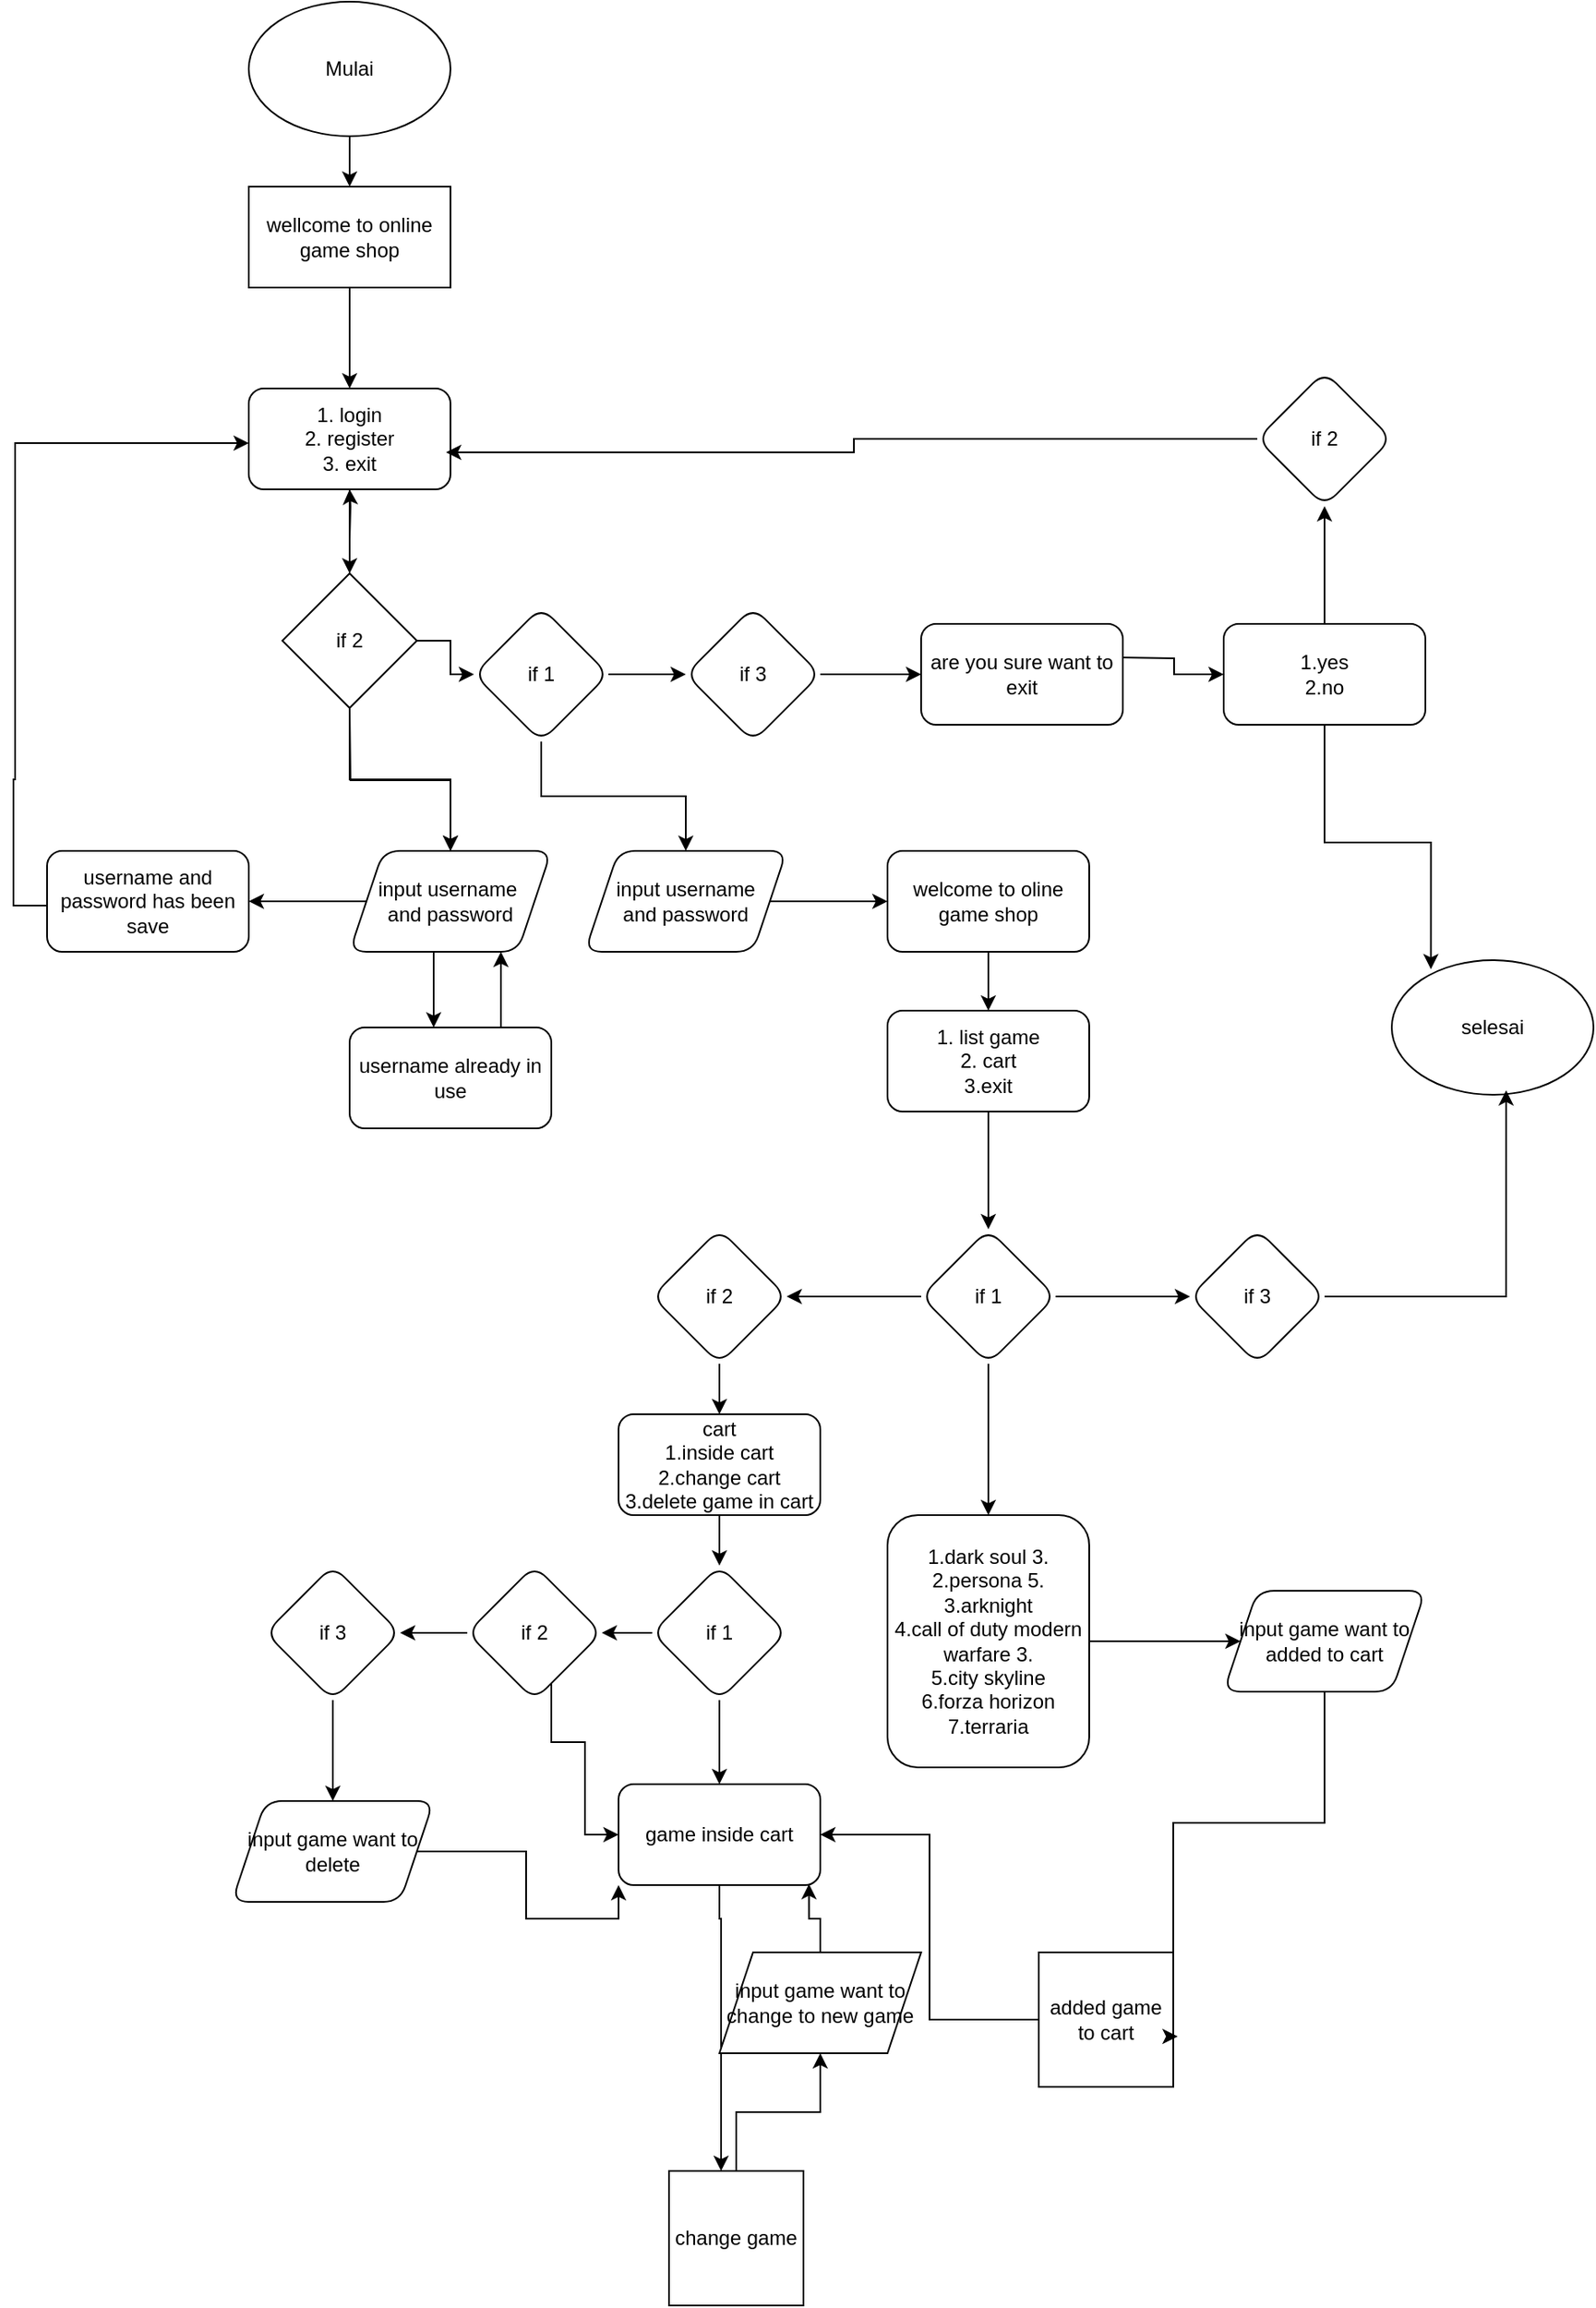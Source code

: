 <mxfile version="24.7.17">
  <diagram name="Halaman-1" id="2iRMlPVSWnqyCY8NhMPi">
    <mxGraphModel grid="1" page="1" gridSize="10" guides="1" tooltips="1" connect="1" arrows="1" fold="1" pageScale="1" pageWidth="827" pageHeight="1169" math="0" shadow="0">
      <root>
        <mxCell id="0" />
        <mxCell id="1" parent="0" />
        <mxCell id="mfXAUtifVcMJ0v9SSc3C-37" value="" style="edgeStyle=orthogonalEdgeStyle;rounded=0;orthogonalLoop=1;jettySize=auto;html=1;" edge="1" parent="1" source="mfXAUtifVcMJ0v9SSc3C-1" target="mfXAUtifVcMJ0v9SSc3C-36">
          <mxGeometry relative="1" as="geometry" />
        </mxCell>
        <mxCell id="mfXAUtifVcMJ0v9SSc3C-1" value="Mulai" style="ellipse;whiteSpace=wrap;html=1;" vertex="1" parent="1">
          <mxGeometry x="200" y="20" width="120" height="80" as="geometry" />
        </mxCell>
        <mxCell id="mfXAUtifVcMJ0v9SSc3C-54" style="edgeStyle=orthogonalEdgeStyle;rounded=0;orthogonalLoop=1;jettySize=auto;html=1;" edge="1" parent="1" source="mfXAUtifVcMJ0v9SSc3C-2" target="mfXAUtifVcMJ0v9SSc3C-55">
          <mxGeometry relative="1" as="geometry">
            <mxPoint x="260" y="360" as="targetPoint" />
          </mxGeometry>
        </mxCell>
        <mxCell id="mfXAUtifVcMJ0v9SSc3C-2" value="1. login&lt;div&gt;2. register&lt;/div&gt;&lt;div&gt;3. exit&lt;/div&gt;" style="rounded=1;whiteSpace=wrap;html=1;" vertex="1" parent="1">
          <mxGeometry x="200" y="250" width="120" height="60" as="geometry" />
        </mxCell>
        <mxCell id="mfXAUtifVcMJ0v9SSc3C-19" value="" style="edgeStyle=orthogonalEdgeStyle;rounded=0;orthogonalLoop=1;jettySize=auto;html=1;" edge="1" parent="1" target="mfXAUtifVcMJ0v9SSc3C-18">
          <mxGeometry relative="1" as="geometry">
            <mxPoint x="260" y="440" as="sourcePoint" />
          </mxGeometry>
        </mxCell>
        <mxCell id="mfXAUtifVcMJ0v9SSc3C-14" value="" style="edgeStyle=orthogonalEdgeStyle;rounded=0;orthogonalLoop=1;jettySize=auto;html=1;" edge="1" parent="1" source="mfXAUtifVcMJ0v9SSc3C-8" target="mfXAUtifVcMJ0v9SSc3C-13">
          <mxGeometry relative="1" as="geometry" />
        </mxCell>
        <mxCell id="mfXAUtifVcMJ0v9SSc3C-60" value="" style="edgeStyle=orthogonalEdgeStyle;rounded=0;orthogonalLoop=1;jettySize=auto;html=1;" edge="1" parent="1" source="mfXAUtifVcMJ0v9SSc3C-8" target="mfXAUtifVcMJ0v9SSc3C-59">
          <mxGeometry relative="1" as="geometry" />
        </mxCell>
        <mxCell id="mfXAUtifVcMJ0v9SSc3C-8" value="if 1" style="rhombus;whiteSpace=wrap;html=1;rounded=1;" vertex="1" parent="1">
          <mxGeometry x="334" y="380" width="80" height="80" as="geometry" />
        </mxCell>
        <mxCell id="mfXAUtifVcMJ0v9SSc3C-40" value="" style="edgeStyle=orthogonalEdgeStyle;rounded=0;orthogonalLoop=1;jettySize=auto;html=1;" edge="1" parent="1" source="mfXAUtifVcMJ0v9SSc3C-13" target="mfXAUtifVcMJ0v9SSc3C-39">
          <mxGeometry relative="1" as="geometry" />
        </mxCell>
        <mxCell id="mfXAUtifVcMJ0v9SSc3C-13" value="input username&lt;div&gt;and password&lt;/div&gt;" style="shape=parallelogram;perimeter=parallelogramPerimeter;whiteSpace=wrap;html=1;fixedSize=1;rounded=1;" vertex="1" parent="1">
          <mxGeometry x="400" y="525" width="120" height="60" as="geometry" />
        </mxCell>
        <mxCell id="mfXAUtifVcMJ0v9SSc3C-21" value="" style="edgeStyle=orthogonalEdgeStyle;rounded=0;orthogonalLoop=1;jettySize=auto;html=1;" edge="1" parent="1" source="mfXAUtifVcMJ0v9SSc3C-18" target="mfXAUtifVcMJ0v9SSc3C-20">
          <mxGeometry relative="1" as="geometry" />
        </mxCell>
        <mxCell id="mfXAUtifVcMJ0v9SSc3C-46" value="" style="edgeStyle=orthogonalEdgeStyle;rounded=0;orthogonalLoop=1;jettySize=auto;html=1;" edge="1" parent="1" source="mfXAUtifVcMJ0v9SSc3C-18" target="mfXAUtifVcMJ0v9SSc3C-45">
          <mxGeometry relative="1" as="geometry">
            <Array as="points">
              <mxPoint x="310" y="600" />
              <mxPoint x="310" y="600" />
            </Array>
          </mxGeometry>
        </mxCell>
        <mxCell id="mfXAUtifVcMJ0v9SSc3C-18" value="input username&amp;nbsp;&lt;div&gt;and password&lt;/div&gt;" style="shape=parallelogram;perimeter=parallelogramPerimeter;whiteSpace=wrap;html=1;fixedSize=1;rounded=1;" vertex="1" parent="1">
          <mxGeometry x="260" y="525" width="120" height="60" as="geometry" />
        </mxCell>
        <mxCell id="mfXAUtifVcMJ0v9SSc3C-23" value="" style="edgeStyle=orthogonalEdgeStyle;rounded=0;orthogonalLoop=1;jettySize=auto;html=1;exitX=0;exitY=0.5;exitDx=0;exitDy=0;" edge="1" parent="1">
          <mxGeometry relative="1" as="geometry">
            <mxPoint x="80" y="557.5" as="sourcePoint" />
            <mxPoint x="200" y="282.5" as="targetPoint" />
            <Array as="points">
              <mxPoint x="60" y="557.5" />
              <mxPoint x="60" y="482.5" />
              <mxPoint x="61" y="482.5" />
              <mxPoint x="61" y="282.5" />
            </Array>
          </mxGeometry>
        </mxCell>
        <mxCell id="mfXAUtifVcMJ0v9SSc3C-20" value="username and password has been save" style="whiteSpace=wrap;html=1;rounded=1;" vertex="1" parent="1">
          <mxGeometry x="80" y="525" width="120" height="60" as="geometry" />
        </mxCell>
        <mxCell id="mfXAUtifVcMJ0v9SSc3C-38" style="edgeStyle=orthogonalEdgeStyle;rounded=0;orthogonalLoop=1;jettySize=auto;html=1;" edge="1" parent="1" source="mfXAUtifVcMJ0v9SSc3C-36" target="mfXAUtifVcMJ0v9SSc3C-2">
          <mxGeometry relative="1" as="geometry" />
        </mxCell>
        <mxCell id="mfXAUtifVcMJ0v9SSc3C-36" value="wellcome to online game shop" style="whiteSpace=wrap;html=1;" vertex="1" parent="1">
          <mxGeometry x="200" y="130" width="120" height="60" as="geometry" />
        </mxCell>
        <mxCell id="mfXAUtifVcMJ0v9SSc3C-44" value="" style="edgeStyle=orthogonalEdgeStyle;rounded=0;orthogonalLoop=1;jettySize=auto;html=1;" edge="1" parent="1" source="mfXAUtifVcMJ0v9SSc3C-39" target="mfXAUtifVcMJ0v9SSc3C-43">
          <mxGeometry relative="1" as="geometry" />
        </mxCell>
        <mxCell id="mfXAUtifVcMJ0v9SSc3C-39" value="welcome to oline game shop" style="whiteSpace=wrap;html=1;rounded=1;" vertex="1" parent="1">
          <mxGeometry x="580" y="525" width="120" height="60" as="geometry" />
        </mxCell>
        <mxCell id="mfXAUtifVcMJ0v9SSc3C-51" value="" style="edgeStyle=orthogonalEdgeStyle;rounded=0;orthogonalLoop=1;jettySize=auto;html=1;" edge="1" parent="1" source="mfXAUtifVcMJ0v9SSc3C-43" target="mfXAUtifVcMJ0v9SSc3C-50">
          <mxGeometry relative="1" as="geometry" />
        </mxCell>
        <mxCell id="mfXAUtifVcMJ0v9SSc3C-43" value="1. list game&lt;div&gt;2. cart&lt;/div&gt;&lt;div&gt;3.exit&lt;/div&gt;" style="whiteSpace=wrap;html=1;rounded=1;" vertex="1" parent="1">
          <mxGeometry x="580" y="620" width="120" height="60" as="geometry" />
        </mxCell>
        <mxCell id="mfXAUtifVcMJ0v9SSc3C-48" style="edgeStyle=orthogonalEdgeStyle;rounded=0;orthogonalLoop=1;jettySize=auto;html=1;exitX=0.75;exitY=0;exitDx=0;exitDy=0;entryX=0.75;entryY=1;entryDx=0;entryDy=0;" edge="1" parent="1" source="mfXAUtifVcMJ0v9SSc3C-45" target="mfXAUtifVcMJ0v9SSc3C-18">
          <mxGeometry relative="1" as="geometry">
            <Array as="points">
              <mxPoint x="350" y="620" />
              <mxPoint x="350" y="620" />
            </Array>
          </mxGeometry>
        </mxCell>
        <mxCell id="mfXAUtifVcMJ0v9SSc3C-45" value="username already in use" style="whiteSpace=wrap;html=1;rounded=1;" vertex="1" parent="1">
          <mxGeometry x="260" y="630" width="120" height="60" as="geometry" />
        </mxCell>
        <mxCell id="mfXAUtifVcMJ0v9SSc3C-49" style="edgeStyle=orthogonalEdgeStyle;rounded=0;orthogonalLoop=1;jettySize=auto;html=1;exitX=0.5;exitY=1;exitDx=0;exitDy=0;" edge="1" parent="1" source="mfXAUtifVcMJ0v9SSc3C-43" target="mfXAUtifVcMJ0v9SSc3C-43">
          <mxGeometry relative="1" as="geometry" />
        </mxCell>
        <mxCell id="mfXAUtifVcMJ0v9SSc3C-62" value="" style="edgeStyle=orthogonalEdgeStyle;rounded=0;orthogonalLoop=1;jettySize=auto;html=1;" edge="1" parent="1" source="mfXAUtifVcMJ0v9SSc3C-50" target="mfXAUtifVcMJ0v9SSc3C-61">
          <mxGeometry relative="1" as="geometry" />
        </mxCell>
        <mxCell id="mfXAUtifVcMJ0v9SSc3C-64" value="" style="edgeStyle=orthogonalEdgeStyle;rounded=0;orthogonalLoop=1;jettySize=auto;html=1;" edge="1" parent="1" source="mfXAUtifVcMJ0v9SSc3C-50" target="mfXAUtifVcMJ0v9SSc3C-63">
          <mxGeometry relative="1" as="geometry" />
        </mxCell>
        <mxCell id="mfXAUtifVcMJ0v9SSc3C-72" value="" style="edgeStyle=orthogonalEdgeStyle;rounded=0;orthogonalLoop=1;jettySize=auto;html=1;" edge="1" parent="1" source="mfXAUtifVcMJ0v9SSc3C-50" target="mfXAUtifVcMJ0v9SSc3C-71">
          <mxGeometry relative="1" as="geometry" />
        </mxCell>
        <mxCell id="mfXAUtifVcMJ0v9SSc3C-50" value="if 1" style="rhombus;whiteSpace=wrap;html=1;rounded=1;" vertex="1" parent="1">
          <mxGeometry x="600" y="750" width="80" height="80" as="geometry" />
        </mxCell>
        <mxCell id="mfXAUtifVcMJ0v9SSc3C-56" value="" style="edgeStyle=orthogonalEdgeStyle;rounded=0;orthogonalLoop=1;jettySize=auto;html=1;" edge="1" parent="1" target="mfXAUtifVcMJ0v9SSc3C-2">
          <mxGeometry relative="1" as="geometry">
            <mxPoint x="260" y="340" as="sourcePoint" />
          </mxGeometry>
        </mxCell>
        <mxCell id="mfXAUtifVcMJ0v9SSc3C-57" value="" style="edgeStyle=orthogonalEdgeStyle;rounded=0;orthogonalLoop=1;jettySize=auto;html=1;" edge="1" parent="1" source="mfXAUtifVcMJ0v9SSc3C-55" target="mfXAUtifVcMJ0v9SSc3C-18">
          <mxGeometry relative="1" as="geometry" />
        </mxCell>
        <mxCell id="mfXAUtifVcMJ0v9SSc3C-58" value="" style="edgeStyle=orthogonalEdgeStyle;rounded=0;orthogonalLoop=1;jettySize=auto;html=1;" edge="1" parent="1" source="mfXAUtifVcMJ0v9SSc3C-55" target="mfXAUtifVcMJ0v9SSc3C-8">
          <mxGeometry relative="1" as="geometry" />
        </mxCell>
        <mxCell id="mfXAUtifVcMJ0v9SSc3C-55" value="if 2" style="rhombus;whiteSpace=wrap;html=1;" vertex="1" parent="1">
          <mxGeometry x="220" y="360" width="80" height="80" as="geometry" />
        </mxCell>
        <mxCell id="mfXAUtifVcMJ0v9SSc3C-116" value="" style="edgeStyle=orthogonalEdgeStyle;rounded=0;orthogonalLoop=1;jettySize=auto;html=1;" edge="1" parent="1" source="mfXAUtifVcMJ0v9SSc3C-59" target="mfXAUtifVcMJ0v9SSc3C-115">
          <mxGeometry relative="1" as="geometry" />
        </mxCell>
        <mxCell id="mfXAUtifVcMJ0v9SSc3C-59" value="if 3" style="rhombus;whiteSpace=wrap;html=1;rounded=1;" vertex="1" parent="1">
          <mxGeometry x="460" y="380" width="80" height="80" as="geometry" />
        </mxCell>
        <mxCell id="mfXAUtifVcMJ0v9SSc3C-75" value="" style="edgeStyle=orthogonalEdgeStyle;rounded=0;orthogonalLoop=1;jettySize=auto;html=1;" edge="1" parent="1" source="mfXAUtifVcMJ0v9SSc3C-61" target="mfXAUtifVcMJ0v9SSc3C-74">
          <mxGeometry relative="1" as="geometry" />
        </mxCell>
        <mxCell id="mfXAUtifVcMJ0v9SSc3C-61" value="if 2" style="rhombus;whiteSpace=wrap;html=1;rounded=1;" vertex="1" parent="1">
          <mxGeometry x="440" y="750" width="80" height="80" as="geometry" />
        </mxCell>
        <mxCell id="mfXAUtifVcMJ0v9SSc3C-63" value="if 3" style="rhombus;whiteSpace=wrap;html=1;rounded=1;" vertex="1" parent="1">
          <mxGeometry x="760" y="750" width="80" height="80" as="geometry" />
        </mxCell>
        <mxCell id="mfXAUtifVcMJ0v9SSc3C-113" value="" style="edgeStyle=orthogonalEdgeStyle;rounded=0;orthogonalLoop=1;jettySize=auto;html=1;" edge="1" parent="1" source="mfXAUtifVcMJ0v9SSc3C-71" target="mfXAUtifVcMJ0v9SSc3C-112">
          <mxGeometry relative="1" as="geometry" />
        </mxCell>
        <mxCell id="mfXAUtifVcMJ0v9SSc3C-71" value="1.dark soul 3.&lt;div&gt;2.persona 5.&lt;/div&gt;&lt;div&gt;3.arknight&lt;/div&gt;&lt;div&gt;4.call of duty modern warfare 3.&lt;/div&gt;&lt;div&gt;5.city skyline&lt;/div&gt;&lt;div&gt;6.forza horizon&lt;/div&gt;&lt;div&gt;7.terraria&lt;/div&gt;" style="whiteSpace=wrap;html=1;rounded=1;" vertex="1" parent="1">
          <mxGeometry x="580" y="920" width="120" height="150" as="geometry" />
        </mxCell>
        <mxCell id="mfXAUtifVcMJ0v9SSc3C-79" value="" style="edgeStyle=orthogonalEdgeStyle;rounded=0;orthogonalLoop=1;jettySize=auto;html=1;" edge="1" parent="1" source="mfXAUtifVcMJ0v9SSc3C-74" target="mfXAUtifVcMJ0v9SSc3C-78">
          <mxGeometry relative="1" as="geometry" />
        </mxCell>
        <mxCell id="mfXAUtifVcMJ0v9SSc3C-74" value="cart&lt;div&gt;1.inside cart&lt;/div&gt;&lt;div&gt;2.change cart&lt;/div&gt;&lt;div&gt;3.delete game in cart&lt;/div&gt;" style="whiteSpace=wrap;html=1;rounded=1;" vertex="1" parent="1">
          <mxGeometry x="420" y="860" width="120" height="60" as="geometry" />
        </mxCell>
        <mxCell id="mfXAUtifVcMJ0v9SSc3C-81" value="" style="edgeStyle=orthogonalEdgeStyle;rounded=0;orthogonalLoop=1;jettySize=auto;html=1;" edge="1" parent="1" source="mfXAUtifVcMJ0v9SSc3C-78" target="mfXAUtifVcMJ0v9SSc3C-80">
          <mxGeometry relative="1" as="geometry" />
        </mxCell>
        <mxCell id="mfXAUtifVcMJ0v9SSc3C-88" value="" style="edgeStyle=orthogonalEdgeStyle;rounded=0;orthogonalLoop=1;jettySize=auto;html=1;" edge="1" parent="1" source="mfXAUtifVcMJ0v9SSc3C-78" target="mfXAUtifVcMJ0v9SSc3C-87">
          <mxGeometry relative="1" as="geometry" />
        </mxCell>
        <mxCell id="mfXAUtifVcMJ0v9SSc3C-78" value="if 1" style="rhombus;whiteSpace=wrap;html=1;rounded=1;" vertex="1" parent="1">
          <mxGeometry x="440" y="950" width="80" height="80" as="geometry" />
        </mxCell>
        <mxCell id="mfXAUtifVcMJ0v9SSc3C-97" value="" style="edgeStyle=orthogonalEdgeStyle;rounded=0;orthogonalLoop=1;jettySize=auto;html=1;" edge="1" parent="1" source="mfXAUtifVcMJ0v9SSc3C-80" target="mfXAUtifVcMJ0v9SSc3C-100">
          <mxGeometry relative="1" as="geometry">
            <mxPoint x="480" y="1180" as="targetPoint" />
            <Array as="points">
              <mxPoint x="480" y="1160" />
              <mxPoint x="481" y="1160" />
            </Array>
          </mxGeometry>
        </mxCell>
        <mxCell id="mfXAUtifVcMJ0v9SSc3C-80" value="game inside cart" style="whiteSpace=wrap;html=1;rounded=1;" vertex="1" parent="1">
          <mxGeometry x="420" y="1080" width="120" height="60" as="geometry" />
        </mxCell>
        <mxCell id="mfXAUtifVcMJ0v9SSc3C-86" style="edgeStyle=orthogonalEdgeStyle;rounded=0;orthogonalLoop=1;jettySize=auto;html=1;entryX=1;entryY=0.5;entryDx=0;entryDy=0;" edge="1" parent="1" source="mfXAUtifVcMJ0v9SSc3C-84" target="mfXAUtifVcMJ0v9SSc3C-80">
          <mxGeometry relative="1" as="geometry" />
        </mxCell>
        <mxCell id="mfXAUtifVcMJ0v9SSc3C-84" value="added game to cart" style="whiteSpace=wrap;html=1;aspect=fixed;" vertex="1" parent="1">
          <mxGeometry x="670" y="1180" width="80" height="80" as="geometry" />
        </mxCell>
        <mxCell id="mfXAUtifVcMJ0v9SSc3C-90" value="" style="edgeStyle=orthogonalEdgeStyle;rounded=0;orthogonalLoop=1;jettySize=auto;html=1;" edge="1" parent="1" source="mfXAUtifVcMJ0v9SSc3C-87" target="mfXAUtifVcMJ0v9SSc3C-89">
          <mxGeometry relative="1" as="geometry" />
        </mxCell>
        <mxCell id="mfXAUtifVcMJ0v9SSc3C-95" style="edgeStyle=orthogonalEdgeStyle;rounded=0;orthogonalLoop=1;jettySize=auto;html=1;entryX=0;entryY=0.5;entryDx=0;entryDy=0;" edge="1" parent="1" source="mfXAUtifVcMJ0v9SSc3C-87" target="mfXAUtifVcMJ0v9SSc3C-80">
          <mxGeometry relative="1" as="geometry">
            <mxPoint x="370" y="1120" as="targetPoint" />
            <Array as="points">
              <mxPoint x="380" y="1055" />
              <mxPoint x="400" y="1055" />
              <mxPoint x="400" y="1110" />
            </Array>
          </mxGeometry>
        </mxCell>
        <mxCell id="mfXAUtifVcMJ0v9SSc3C-87" value="if 2" style="rhombus;whiteSpace=wrap;html=1;rounded=1;" vertex="1" parent="1">
          <mxGeometry x="330" y="950" width="80" height="80" as="geometry" />
        </mxCell>
        <mxCell id="mfXAUtifVcMJ0v9SSc3C-110" value="" style="edgeStyle=orthogonalEdgeStyle;rounded=0;orthogonalLoop=1;jettySize=auto;html=1;" edge="1" parent="1" source="mfXAUtifVcMJ0v9SSc3C-89" target="mfXAUtifVcMJ0v9SSc3C-109">
          <mxGeometry relative="1" as="geometry" />
        </mxCell>
        <mxCell id="mfXAUtifVcMJ0v9SSc3C-89" value="if 3" style="rhombus;whiteSpace=wrap;html=1;rounded=1;" vertex="1" parent="1">
          <mxGeometry x="210" y="950" width="80" height="80" as="geometry" />
        </mxCell>
        <mxCell id="mfXAUtifVcMJ0v9SSc3C-99" style="edgeStyle=orthogonalEdgeStyle;rounded=0;orthogonalLoop=1;jettySize=auto;html=1;entryX=0.5;entryY=0;entryDx=0;entryDy=0;" edge="1" parent="1">
          <mxGeometry relative="1" as="geometry">
            <mxPoint x="480" y="1190" as="sourcePoint" />
            <mxPoint x="480" y="1190" as="targetPoint" />
          </mxGeometry>
        </mxCell>
        <mxCell id="mfXAUtifVcMJ0v9SSc3C-106" value="" style="edgeStyle=orthogonalEdgeStyle;rounded=0;orthogonalLoop=1;jettySize=auto;html=1;" edge="1" parent="1" source="mfXAUtifVcMJ0v9SSc3C-100" target="mfXAUtifVcMJ0v9SSc3C-105">
          <mxGeometry relative="1" as="geometry" />
        </mxCell>
        <mxCell id="mfXAUtifVcMJ0v9SSc3C-100" value="change game" style="whiteSpace=wrap;html=1;aspect=fixed;" vertex="1" parent="1">
          <mxGeometry x="450" y="1310" width="80" height="80" as="geometry" />
        </mxCell>
        <mxCell id="mfXAUtifVcMJ0v9SSc3C-105" value="input game want to change to new game" style="shape=parallelogram;perimeter=parallelogramPerimeter;whiteSpace=wrap;html=1;fixedSize=1;" vertex="1" parent="1">
          <mxGeometry x="480" y="1180" width="120" height="60" as="geometry" />
        </mxCell>
        <mxCell id="mfXAUtifVcMJ0v9SSc3C-108" style="edgeStyle=orthogonalEdgeStyle;rounded=0;orthogonalLoop=1;jettySize=auto;html=1;entryX=0.944;entryY=0.989;entryDx=0;entryDy=0;entryPerimeter=0;" edge="1" parent="1" source="mfXAUtifVcMJ0v9SSc3C-105" target="mfXAUtifVcMJ0v9SSc3C-80">
          <mxGeometry relative="1" as="geometry" />
        </mxCell>
        <mxCell id="mfXAUtifVcMJ0v9SSc3C-111" style="edgeStyle=orthogonalEdgeStyle;rounded=0;orthogonalLoop=1;jettySize=auto;html=1;entryX=0;entryY=1;entryDx=0;entryDy=0;" edge="1" parent="1" source="mfXAUtifVcMJ0v9SSc3C-109" target="mfXAUtifVcMJ0v9SSc3C-80">
          <mxGeometry relative="1" as="geometry" />
        </mxCell>
        <mxCell id="mfXAUtifVcMJ0v9SSc3C-109" value="input game want to delete" style="shape=parallelogram;perimeter=parallelogramPerimeter;whiteSpace=wrap;html=1;fixedSize=1;rounded=1;" vertex="1" parent="1">
          <mxGeometry x="190" y="1090" width="120" height="60" as="geometry" />
        </mxCell>
        <mxCell id="mfXAUtifVcMJ0v9SSc3C-112" value="input game want to added to cart" style="shape=parallelogram;perimeter=parallelogramPerimeter;whiteSpace=wrap;html=1;fixedSize=1;rounded=1;" vertex="1" parent="1">
          <mxGeometry x="780" y="965" width="120" height="60" as="geometry" />
        </mxCell>
        <mxCell id="mfXAUtifVcMJ0v9SSc3C-114" style="edgeStyle=orthogonalEdgeStyle;rounded=0;orthogonalLoop=1;jettySize=auto;html=1;entryX=1.033;entryY=0.625;entryDx=0;entryDy=0;entryPerimeter=0;exitX=0.5;exitY=1;exitDx=0;exitDy=0;" edge="1" parent="1" source="mfXAUtifVcMJ0v9SSc3C-112" target="mfXAUtifVcMJ0v9SSc3C-84">
          <mxGeometry relative="1" as="geometry">
            <mxPoint x="860" y="1060" as="sourcePoint" />
            <mxPoint x="821.34" y="1260" as="targetPoint" />
            <Array as="points">
              <mxPoint x="840" y="1103" />
              <mxPoint x="750" y="1103" />
              <mxPoint x="750" y="1230" />
            </Array>
          </mxGeometry>
        </mxCell>
        <mxCell id="mfXAUtifVcMJ0v9SSc3C-118" value="" style="edgeStyle=orthogonalEdgeStyle;rounded=0;orthogonalLoop=1;jettySize=auto;html=1;" edge="1" parent="1" target="mfXAUtifVcMJ0v9SSc3C-117">
          <mxGeometry relative="1" as="geometry">
            <mxPoint x="720" y="410" as="sourcePoint" />
          </mxGeometry>
        </mxCell>
        <mxCell id="mfXAUtifVcMJ0v9SSc3C-115" value="are you sure want to exit" style="whiteSpace=wrap;html=1;rounded=1;" vertex="1" parent="1">
          <mxGeometry x="600" y="390" width="120" height="60" as="geometry" />
        </mxCell>
        <mxCell id="mfXAUtifVcMJ0v9SSc3C-120" value="" style="edgeStyle=orthogonalEdgeStyle;rounded=0;orthogonalLoop=1;jettySize=auto;html=1;entryX=0.194;entryY=0.067;entryDx=0;entryDy=0;entryPerimeter=0;" edge="1" parent="1" source="mfXAUtifVcMJ0v9SSc3C-117" target="mfXAUtifVcMJ0v9SSc3C-124">
          <mxGeometry relative="1" as="geometry">
            <mxPoint x="840" y="520" as="targetPoint" />
          </mxGeometry>
        </mxCell>
        <mxCell id="mfXAUtifVcMJ0v9SSc3C-122" value="" style="edgeStyle=orthogonalEdgeStyle;rounded=0;orthogonalLoop=1;jettySize=auto;html=1;" edge="1" parent="1" source="mfXAUtifVcMJ0v9SSc3C-117" target="mfXAUtifVcMJ0v9SSc3C-121">
          <mxGeometry relative="1" as="geometry" />
        </mxCell>
        <mxCell id="mfXAUtifVcMJ0v9SSc3C-117" value="1.yes&lt;div&gt;2.no&lt;/div&gt;" style="whiteSpace=wrap;html=1;rounded=1;" vertex="1" parent="1">
          <mxGeometry x="780" y="390" width="120" height="60" as="geometry" />
        </mxCell>
        <mxCell id="mfXAUtifVcMJ0v9SSc3C-121" value="if 2" style="rhombus;whiteSpace=wrap;html=1;rounded=1;" vertex="1" parent="1">
          <mxGeometry x="800" y="240" width="80" height="80" as="geometry" />
        </mxCell>
        <mxCell id="mfXAUtifVcMJ0v9SSc3C-123" style="edgeStyle=orthogonalEdgeStyle;rounded=0;orthogonalLoop=1;jettySize=auto;html=1;entryX=0.978;entryY=0.633;entryDx=0;entryDy=0;entryPerimeter=0;" edge="1" parent="1" source="mfXAUtifVcMJ0v9SSc3C-121" target="mfXAUtifVcMJ0v9SSc3C-2">
          <mxGeometry relative="1" as="geometry" />
        </mxCell>
        <mxCell id="mfXAUtifVcMJ0v9SSc3C-124" value="selesai" style="ellipse;whiteSpace=wrap;html=1;" vertex="1" parent="1">
          <mxGeometry x="880" y="590" width="120" height="80" as="geometry" />
        </mxCell>
        <mxCell id="mfXAUtifVcMJ0v9SSc3C-125" style="edgeStyle=orthogonalEdgeStyle;rounded=0;orthogonalLoop=1;jettySize=auto;html=1;entryX=0.567;entryY=0.967;entryDx=0;entryDy=0;entryPerimeter=0;" edge="1" parent="1" source="mfXAUtifVcMJ0v9SSc3C-63" target="mfXAUtifVcMJ0v9SSc3C-124">
          <mxGeometry relative="1" as="geometry" />
        </mxCell>
      </root>
    </mxGraphModel>
  </diagram>
</mxfile>
